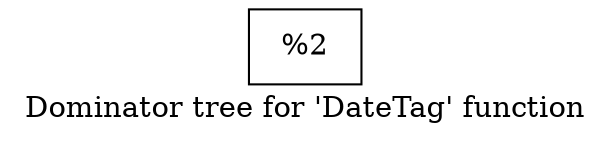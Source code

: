 digraph "Dominator tree for 'DateTag' function" {
	label="Dominator tree for 'DateTag' function";

	Node0x25ecab0 [shape=record,label="{%2}"];
}
